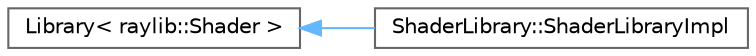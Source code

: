 digraph "Graphical Class Hierarchy"
{
 // LATEX_PDF_SIZE
  bgcolor="transparent";
  edge [fontname=Helvetica,fontsize=10,labelfontname=Helvetica,labelfontsize=10];
  node [fontname=Helvetica,fontsize=10,shape=box,height=0.2,width=0.4];
  rankdir="LR";
  Node0 [label="Library\< raylib::Shader \>",height=0.2,width=0.4,color="grey40", fillcolor="white", style="filled",URL="$d5/d0b/struct_library.html",tooltip=" "];
  Node0 -> Node1 [dir="back",color="steelblue1",style="solid"];
  Node1 [label="ShaderLibrary::ShaderLibraryImpl",height=0.2,width=0.4,color="grey40", fillcolor="white", style="filled",URL="$d0/d1a/struct_shader_library_1_1_shader_library_impl.html",tooltip=" "];
}
